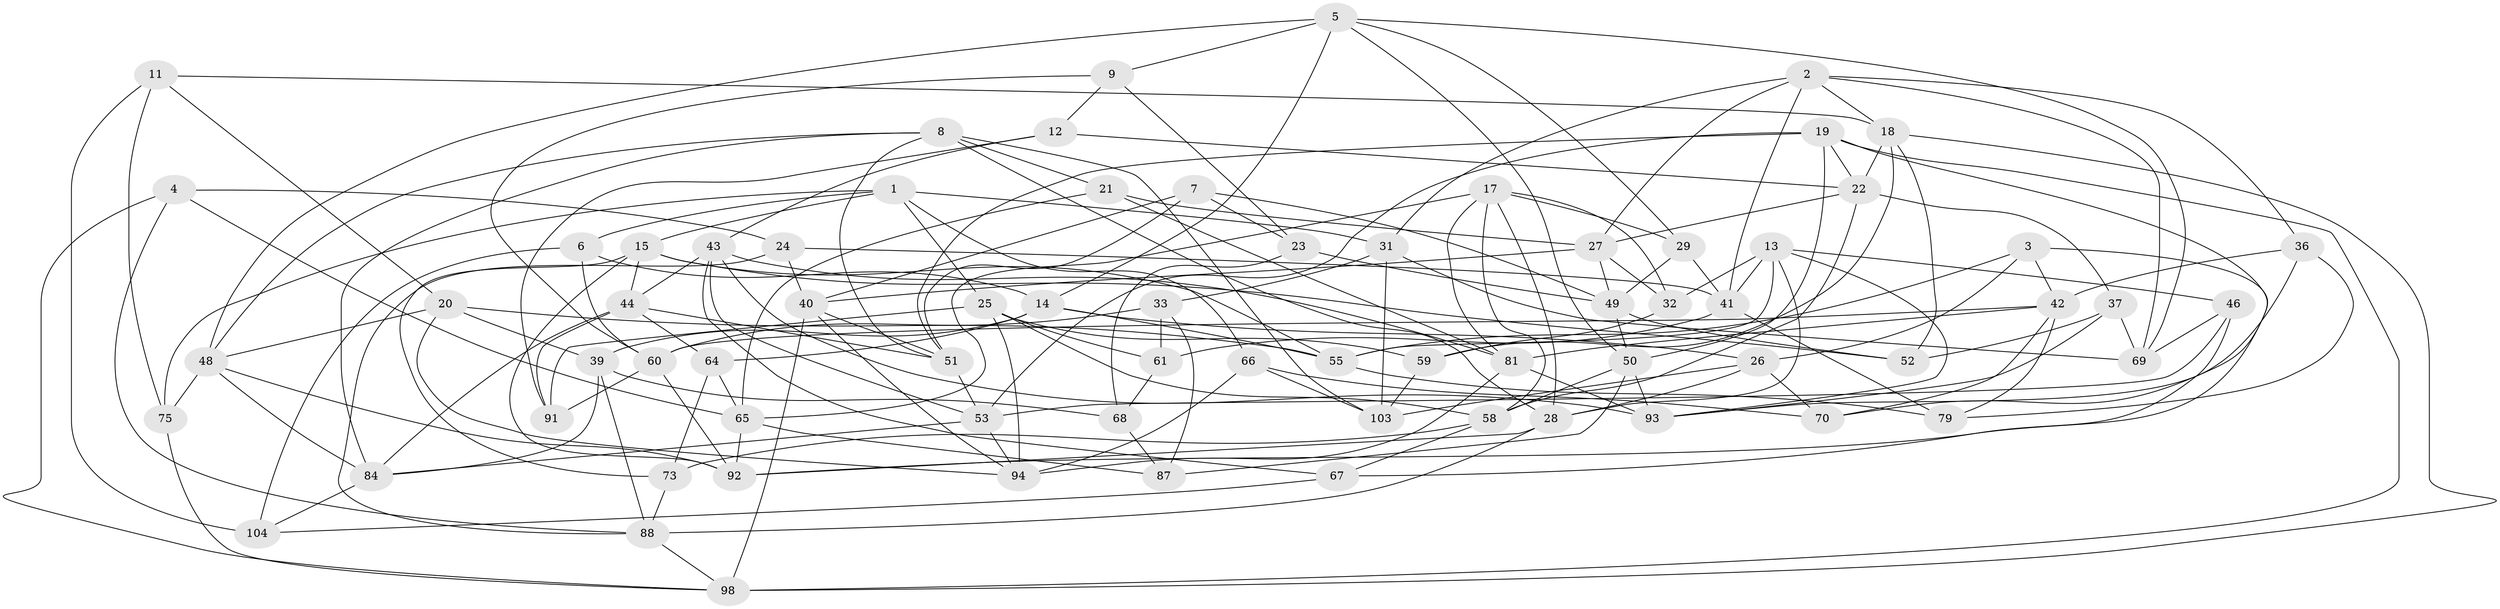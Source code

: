 // original degree distribution, {4: 1.0}
// Generated by graph-tools (version 1.1) at 2025/42/03/06/25 10:42:19]
// undirected, 71 vertices, 180 edges
graph export_dot {
graph [start="1"]
  node [color=gray90,style=filled];
  1 [super="+45"];
  2 [super="+10"];
  3;
  4;
  5 [super="+95"];
  6;
  7;
  8 [super="+34"];
  9;
  11;
  12;
  13 [super="+16"];
  14 [super="+57"];
  15 [super="+97"];
  17 [super="+111"];
  18 [super="+71"];
  19 [super="+30"];
  20 [super="+35"];
  21;
  22 [super="+38"];
  23;
  24;
  25 [super="+106"];
  26 [super="+63"];
  27 [super="+47"];
  28 [super="+100"];
  29;
  31 [super="+56"];
  32;
  33;
  36;
  37;
  39 [super="+77"];
  40 [super="+54"];
  41 [super="+86"];
  42 [super="+89"];
  43 [super="+76"];
  44 [super="+85"];
  46;
  48 [super="+99"];
  49 [super="+90"];
  50 [super="+74"];
  51 [super="+82"];
  52;
  53 [super="+62"];
  55 [super="+78"];
  58 [super="+105"];
  59;
  60 [super="+72"];
  61;
  64;
  65 [super="+80"];
  66;
  67;
  68;
  69 [super="+101"];
  70;
  73;
  75;
  79;
  81 [super="+83"];
  84 [super="+107"];
  87;
  88 [super="+109"];
  91;
  92 [super="+108"];
  93 [super="+102"];
  94 [super="+96"];
  98 [super="+110"];
  103 [super="+112"];
  104;
  1 -- 66;
  1 -- 6;
  1 -- 75;
  1 -- 25;
  1 -- 31;
  1 -- 15;
  2 -- 27;
  2 -- 69;
  2 -- 41;
  2 -- 18;
  2 -- 36;
  2 -- 31;
  3 -- 55;
  3 -- 26;
  3 -- 42;
  3 -- 92;
  4 -- 98;
  4 -- 24;
  4 -- 65;
  4 -- 88;
  5 -- 48;
  5 -- 9;
  5 -- 50;
  5 -- 29;
  5 -- 69;
  5 -- 14;
  6 -- 104;
  6 -- 14;
  6 -- 60;
  7 -- 23;
  7 -- 49;
  7 -- 40;
  7 -- 51;
  8 -- 48;
  8 -- 21;
  8 -- 103;
  8 -- 84;
  8 -- 28;
  8 -- 51;
  9 -- 23;
  9 -- 60;
  9 -- 12;
  11 -- 75;
  11 -- 104;
  11 -- 18;
  11 -- 20;
  12 -- 91;
  12 -- 22;
  12 -- 43;
  13 -- 46;
  13 -- 41;
  13 -- 32;
  13 -- 93;
  13 -- 28;
  13 -- 55;
  14 -- 64;
  14 -- 39;
  14 -- 26;
  14 -- 55;
  15 -- 44;
  15 -- 52;
  15 -- 73;
  15 -- 92;
  15 -- 55;
  17 -- 65;
  17 -- 29;
  17 -- 81;
  17 -- 32;
  17 -- 58;
  17 -- 28;
  18 -- 52;
  18 -- 22;
  18 -- 59;
  18 -- 98;
  19 -- 50;
  19 -- 53;
  19 -- 98;
  19 -- 70;
  19 -- 22;
  19 -- 51;
  20 -- 39 [weight=2];
  20 -- 55;
  20 -- 48;
  20 -- 94;
  21 -- 27;
  21 -- 65;
  21 -- 81;
  22 -- 58;
  22 -- 37;
  22 -- 27;
  23 -- 49;
  23 -- 68;
  24 -- 40;
  24 -- 88;
  24 -- 41;
  25 -- 59;
  25 -- 91;
  25 -- 61;
  25 -- 94;
  25 -- 58;
  26 -- 70;
  26 -- 28;
  26 -- 103 [weight=2];
  27 -- 49;
  27 -- 32;
  27 -- 40;
  28 -- 92;
  28 -- 88;
  29 -- 49;
  29 -- 41;
  31 -- 33;
  31 -- 103;
  31 -- 69 [weight=2];
  32 -- 59;
  33 -- 60;
  33 -- 87;
  33 -- 61;
  36 -- 79;
  36 -- 93;
  36 -- 42;
  37 -- 52;
  37 -- 93;
  37 -- 69;
  39 -- 68;
  39 -- 88;
  39 -- 84;
  40 -- 94;
  40 -- 51;
  40 -- 98;
  41 -- 79;
  41 -- 61;
  42 -- 81;
  42 -- 70;
  42 -- 60;
  42 -- 79;
  43 -- 67;
  43 -- 53;
  43 -- 81;
  43 -- 93;
  43 -- 44;
  44 -- 64;
  44 -- 91;
  44 -- 51;
  44 -- 84;
  46 -- 67;
  46 -- 53;
  46 -- 69;
  48 -- 84;
  48 -- 75;
  48 -- 92;
  49 -- 52;
  49 -- 50;
  50 -- 58;
  50 -- 93;
  50 -- 87;
  51 -- 53;
  53 -- 84;
  53 -- 94;
  55 -- 79;
  58 -- 73;
  58 -- 67;
  59 -- 103;
  60 -- 91;
  60 -- 92;
  61 -- 68;
  64 -- 73;
  64 -- 65;
  65 -- 92;
  65 -- 87;
  66 -- 94;
  66 -- 70;
  66 -- 103;
  67 -- 104;
  68 -- 87;
  73 -- 88;
  75 -- 98;
  81 -- 93;
  81 -- 94;
  84 -- 104;
  88 -- 98;
}
